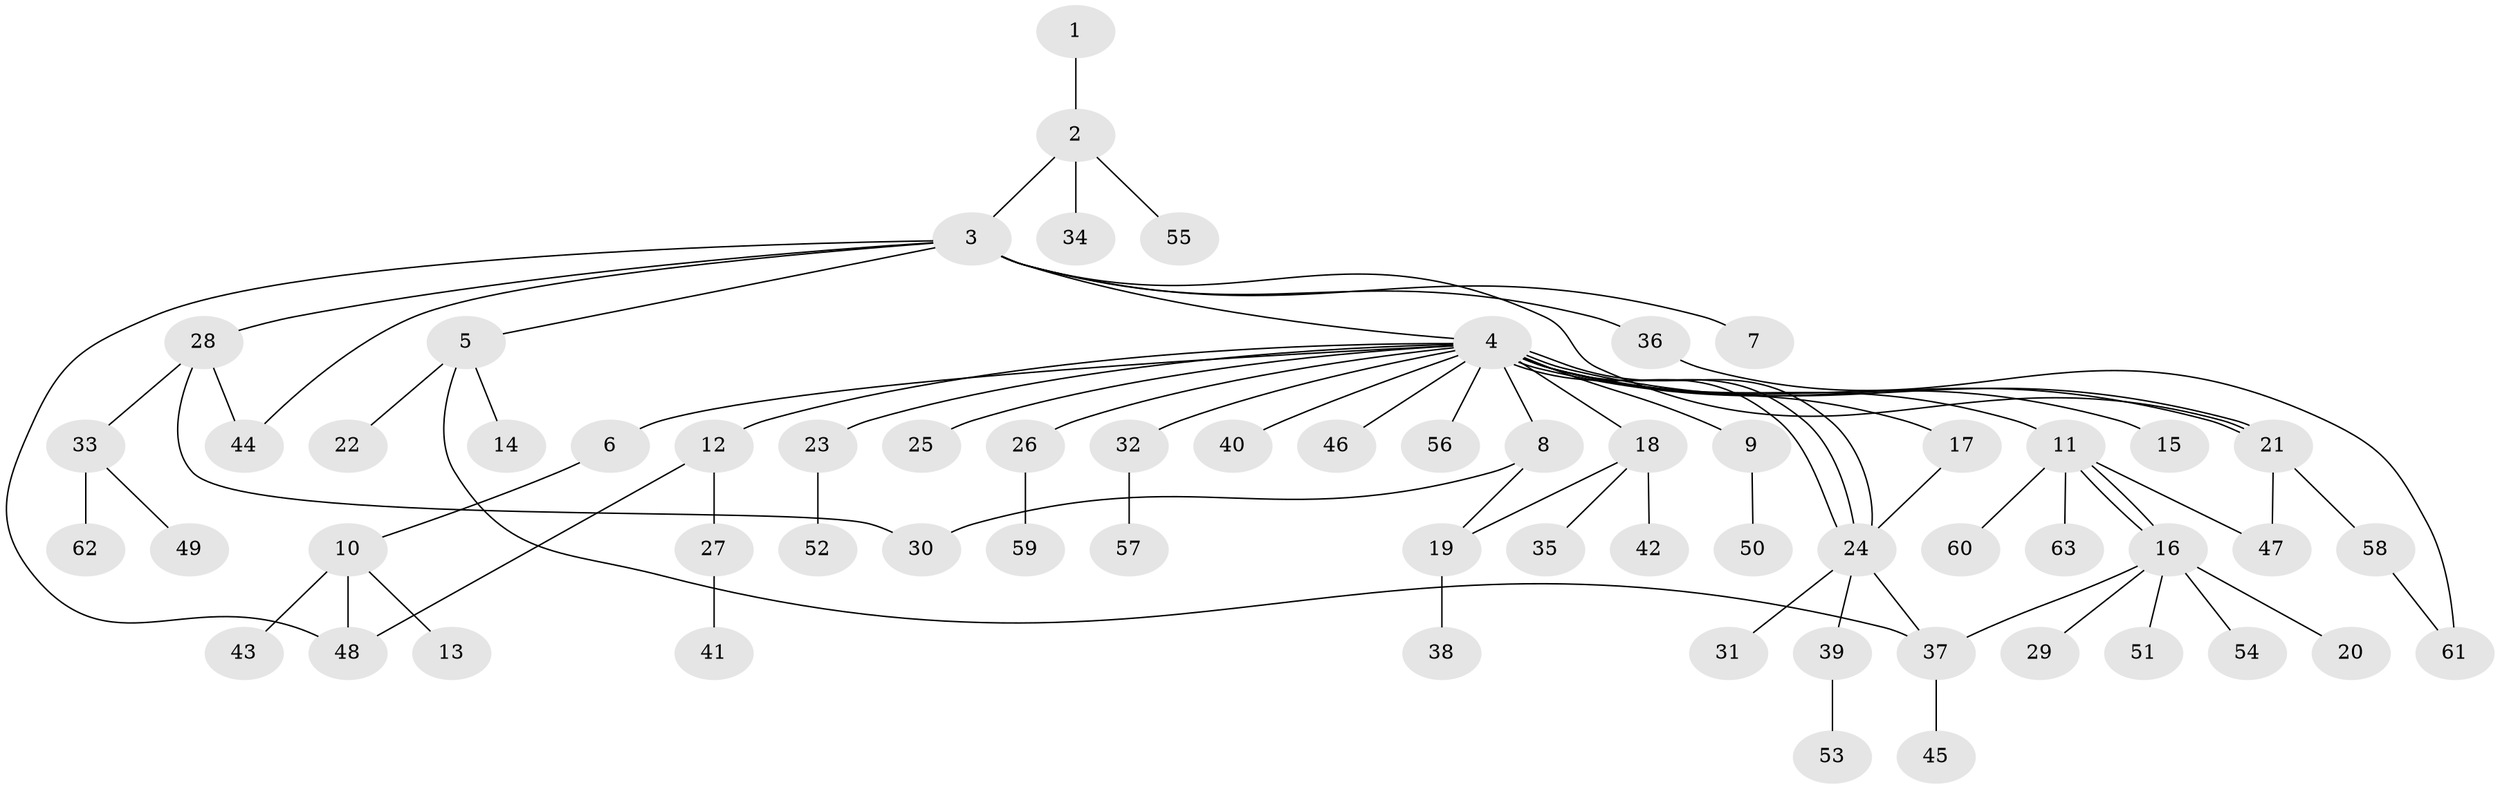 // coarse degree distribution, {3: 0.1590909090909091, 9: 0.045454545454545456, 21: 0.022727272727272728, 2: 0.1590909090909091, 1: 0.5454545454545454, 5: 0.045454545454545456, 6: 0.022727272727272728}
// Generated by graph-tools (version 1.1) at 2025/23/03/03/25 07:23:53]
// undirected, 63 vertices, 77 edges
graph export_dot {
graph [start="1"]
  node [color=gray90,style=filled];
  1;
  2;
  3;
  4;
  5;
  6;
  7;
  8;
  9;
  10;
  11;
  12;
  13;
  14;
  15;
  16;
  17;
  18;
  19;
  20;
  21;
  22;
  23;
  24;
  25;
  26;
  27;
  28;
  29;
  30;
  31;
  32;
  33;
  34;
  35;
  36;
  37;
  38;
  39;
  40;
  41;
  42;
  43;
  44;
  45;
  46;
  47;
  48;
  49;
  50;
  51;
  52;
  53;
  54;
  55;
  56;
  57;
  58;
  59;
  60;
  61;
  62;
  63;
  1 -- 2;
  2 -- 3;
  2 -- 34;
  2 -- 55;
  3 -- 4;
  3 -- 5;
  3 -- 7;
  3 -- 21;
  3 -- 28;
  3 -- 36;
  3 -- 44;
  3 -- 48;
  4 -- 6;
  4 -- 8;
  4 -- 9;
  4 -- 11;
  4 -- 12;
  4 -- 15;
  4 -- 17;
  4 -- 18;
  4 -- 21;
  4 -- 21;
  4 -- 23;
  4 -- 24;
  4 -- 24;
  4 -- 24;
  4 -- 25;
  4 -- 26;
  4 -- 32;
  4 -- 40;
  4 -- 46;
  4 -- 56;
  5 -- 14;
  5 -- 22;
  5 -- 37;
  6 -- 10;
  8 -- 19;
  8 -- 30;
  9 -- 50;
  10 -- 13;
  10 -- 43;
  10 -- 48;
  11 -- 16;
  11 -- 16;
  11 -- 47;
  11 -- 60;
  11 -- 63;
  12 -- 27;
  12 -- 48;
  16 -- 20;
  16 -- 29;
  16 -- 37;
  16 -- 51;
  16 -- 54;
  17 -- 24;
  18 -- 19;
  18 -- 35;
  18 -- 42;
  19 -- 38;
  21 -- 47;
  21 -- 58;
  23 -- 52;
  24 -- 31;
  24 -- 37;
  24 -- 39;
  26 -- 59;
  27 -- 41;
  28 -- 30;
  28 -- 33;
  28 -- 44;
  32 -- 57;
  33 -- 49;
  33 -- 62;
  36 -- 61;
  37 -- 45;
  39 -- 53;
  58 -- 61;
}
